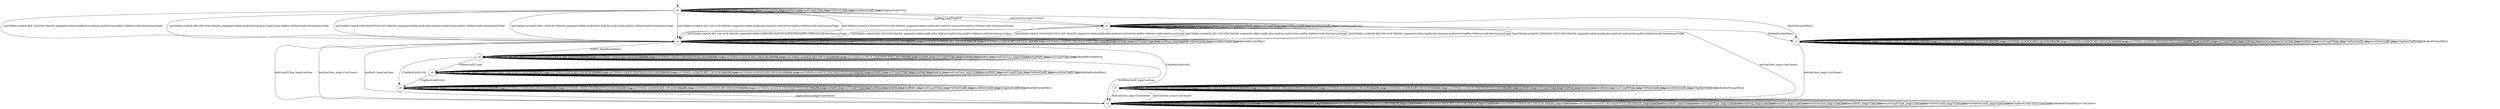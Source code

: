 digraph g {

s0 [shape="circle" label="s0"];
s1 [shape="circle" label="s1"];
s2 [shape="circle" label="s2"];
s3 [shape="circle" label="s3"];
s4 [shape="circle" label="s4"];
s5 [shape="circle" label="s5"];
s6 [shape="circle" label="s6"];
s7 [shape="circle" label="s7"];
s8 [shape="circle" label="s8"];
s0 -> s4 [label="initPing_long/PingACK "];
s0 -> s4 [label="initConClose_long/<ConAct> "];
s0 -> s1 [label="initCltHello-vldACK:AES-128-GCM-SHA256_long/initSvrHello,hndEncExt,hndCert,hndCertVer,hndFin,VldNewConID,NewSessionTicket "];
s0 -> s1 [label="initCltHello-vldACK:AES-256-GCM-SHA384_long/initSvrHello,hndEncExt,hndCert,hndCertVer,hndFin,VldNewConID,NewSessionTicket "];
s0 -> s1 [label="initCltHello-vldACK:CHACHA20-POLY1305-SHA256_long/initSvrHello,hndEncExt,hndCert,hndCertVer,hndFin,VldNewConID,NewSessionTicket "];
s0 -> s1 [label="initCltHello-invldACK:AES-128-GCM-SHA256_long/initSvrHello,hndEncExt,hndCert,hndCertVer,hndFin,VldNewConID,NewSessionTicket "];
s0 -> s1 [label="initCltHello-invldACK:AES-256-GCM-SHA384_long/initSvrHello,hndEncExt,hndCert,hndCertVer,hndFin,VldNewConID,NewSessionTicket "];
s0 -> s1 [label="initCltHello-invldACK:CHACHA20-POLY1305-SHA256_long/initSvrHello,hndEncExt,hndCert,hndCertVer,hndFin,VldNewConID,NewSessionTicket "];
s0 -> s0 [label="initNoFr_long/ "];
s0 -> s0 [label="initUnxpFrType_long/ "];
s0 -> s0 [label="hndPing_long/ "];
s0 -> s0 [label="hndFin_long/ "];
s0 -> s0 [label="hndConClose_long/ "];
s0 -> s0 [label="hndNoFr_long/ "];
s0 -> s0 [label="hndUnxpFrType_long/ "];
s0 -> s0 [label="VldNewConID_long/ "];
s0 -> s0 [label="InvldNewConID_long/ "];
s0 -> s0 [label="[ChgDestConID-Ori]/ "];
s0 -> s3 [label="[RmPadFrmInitPkts]/ "];
s1 -> s1 [label="initPing_long/ "];
s1 -> s1 [label="initConClose_long/<ConAct> "];
s1 -> s1 [label="initCltHello-vldACK:AES-128-GCM-SHA256_long/ "];
s1 -> s1 [label="initCltHello-vldACK:AES-256-GCM-SHA384_long/ "];
s1 -> s1 [label="initCltHello-vldACK:CHACHA20-POLY1305-SHA256_long/ "];
s1 -> s1 [label="initCltHello-invldACK:AES-128-GCM-SHA256_long/ "];
s1 -> s1 [label="initCltHello-invldACK:AES-256-GCM-SHA384_long/ "];
s1 -> s1 [label="initCltHello-invldACK:CHACHA20-POLY1305-SHA256_long/ "];
s1 -> s1 [label="initNoFr_long/ "];
s1 -> s1 [label="initUnxpFrType_long/ "];
s1 -> s1 [label="hndPing_long/PingACK "];
s1 -> s5 [label="hndFin_long/HndshkDone "];
s1 -> s2 [label="hndConClose_long/<ConClosed> "];
s1 -> s2 [label="hndNoFr_long/ConClose "];
s1 -> s2 [label="hndUnxpFrType_long/ConClose "];
s1 -> s1 [label="VldNewConID_long/ "];
s1 -> s1 [label="InvldNewConID_long/ "];
s1 -> s7 [label="[ChgDestConID-Ori]/ "];
s1 -> s1 [label="[RmPadFrmInitPkts]/ "];
s2 -> s2 [label="initPing_long/<ConClosed> "];
s2 -> s2 [label="initConClose_long/<ConClosed> "];
s2 -> s2 [label="initCltHello-vldACK:AES-128-GCM-SHA256_long/<ConClosed> "];
s2 -> s2 [label="initCltHello-vldACK:AES-256-GCM-SHA384_long/<ConClosed> "];
s2 -> s2 [label="initCltHello-vldACK:CHACHA20-POLY1305-SHA256_long/<ConClosed> "];
s2 -> s2 [label="initCltHello-invldACK:AES-128-GCM-SHA256_long/<ConClosed> "];
s2 -> s2 [label="initCltHello-invldACK:AES-256-GCM-SHA384_long/<ConClosed> "];
s2 -> s2 [label="initCltHello-invldACK:CHACHA20-POLY1305-SHA256_long/<ConClosed> "];
s2 -> s2 [label="initNoFr_long/<ConClosed> "];
s2 -> s2 [label="initUnxpFrType_long/<ConClosed> "];
s2 -> s2 [label="hndPing_long/<ConClosed> "];
s2 -> s2 [label="hndFin_long/<ConClosed> "];
s2 -> s2 [label="hndConClose_long/<ConClosed> "];
s2 -> s2 [label="hndNoFr_long/<ConClosed> "];
s2 -> s2 [label="hndUnxpFrType_long/<ConClosed> "];
s2 -> s2 [label="VldNewConID_long/<ConClosed> "];
s2 -> s2 [label="InvldNewConID_long/<ConClosed> "];
s2 -> s2 [label="[ChgDestConID-Ori]/<ConClosed> "];
s2 -> s2 [label="[RmPadFrmInitPkts]/<ConClosed> "];
s3 -> s3 [label="initPing_long/ "];
s3 -> s2 [label="initConClose_long/<ConClosed> "];
s3 -> s3 [label="initCltHello-vldACK:AES-128-GCM-SHA256_long/ "];
s3 -> s3 [label="initCltHello-vldACK:AES-256-GCM-SHA384_long/ "];
s3 -> s3 [label="initCltHello-vldACK:CHACHA20-POLY1305-SHA256_long/ "];
s3 -> s3 [label="initCltHello-invldACK:AES-128-GCM-SHA256_long/ "];
s3 -> s3 [label="initCltHello-invldACK:AES-256-GCM-SHA384_long/ "];
s3 -> s3 [label="initCltHello-invldACK:CHACHA20-POLY1305-SHA256_long/ "];
s3 -> s3 [label="initNoFr_long/ "];
s3 -> s3 [label="initUnxpFrType_long/ "];
s3 -> s3 [label="hndPing_long/ "];
s3 -> s3 [label="hndFin_long/ "];
s3 -> s3 [label="hndConClose_long/ "];
s3 -> s3 [label="hndNoFr_long/ "];
s3 -> s3 [label="hndUnxpFrType_long/ "];
s3 -> s3 [label="VldNewConID_long/ "];
s3 -> s3 [label="InvldNewConID_long/ "];
s3 -> s3 [label="[ChgDestConID-Ori]/ "];
s3 -> s3 [label="[RmPadFrmInitPkts]/ "];
s4 -> s4 [label="initPing_long/PingACK "];
s4 -> s2 [label="initConClose_long/<ConClosed> "];
s4 -> s1 [label="initCltHello-vldACK:AES-128-GCM-SHA256_long/initSvrHello,hndEncExt,hndCert,hndCertVer,hndFin,VldNewConID,NewSessionTicket "];
s4 -> s1 [label="initCltHello-vldACK:AES-256-GCM-SHA384_long/initSvrHello,hndEncExt,hndCert,hndCertVer,hndFin,VldNewConID,NewSessionTicket "];
s4 -> s1 [label="initCltHello-vldACK:CHACHA20-POLY1305-SHA256_long/initSvrHello,hndEncExt,hndCert,hndCertVer,hndFin,VldNewConID,NewSessionTicket "];
s4 -> s1 [label="initCltHello-invldACK:AES-128-GCM-SHA256_long/initSvrHello,hndEncExt,hndCert,hndCertVer,hndFin,VldNewConID,NewSessionTicket "];
s4 -> s1 [label="initCltHello-invldACK:AES-256-GCM-SHA384_long/initSvrHello,hndEncExt,hndCert,hndCertVer,hndFin,VldNewConID,NewSessionTicket "];
s4 -> s1 [label="initCltHello-invldACK:CHACHA20-POLY1305-SHA256_long/initSvrHello,hndEncExt,hndCert,hndCertVer,hndFin,VldNewConID,NewSessionTicket "];
s4 -> s4 [label="initNoFr_long/ "];
s4 -> s4 [label="initUnxpFrType_long/ "];
s4 -> s4 [label="hndPing_long/ "];
s4 -> s4 [label="hndFin_long/ "];
s4 -> s4 [label="hndConClose_long/ "];
s4 -> s4 [label="hndNoFr_long/ "];
s4 -> s4 [label="hndUnxpFrType_long/ "];
s4 -> s4 [label="VldNewConID_long/ "];
s4 -> s4 [label="InvldNewConID_long/ "];
s4 -> s4 [label="[ChgDestConID-Ori]/ "];
s4 -> s3 [label="[RmPadFrmInitPkts]/ "];
s5 -> s5 [label="initPing_long/ "];
s5 -> s5 [label="initConClose_long/<ConAct> "];
s5 -> s5 [label="initCltHello-vldACK:AES-128-GCM-SHA256_long/ "];
s5 -> s5 [label="initCltHello-vldACK:AES-256-GCM-SHA384_long/ "];
s5 -> s5 [label="initCltHello-vldACK:CHACHA20-POLY1305-SHA256_long/ "];
s5 -> s5 [label="initCltHello-invldACK:AES-128-GCM-SHA256_long/ "];
s5 -> s5 [label="initCltHello-invldACK:AES-256-GCM-SHA384_long/ "];
s5 -> s5 [label="initCltHello-invldACK:CHACHA20-POLY1305-SHA256_long/ "];
s5 -> s5 [label="initNoFr_long/ "];
s5 -> s5 [label="initUnxpFrType_long/ "];
s5 -> s5 [label="hndPing_long/ "];
s5 -> s5 [label="hndFin_long/ "];
s5 -> s5 [label="hndConClose_long/<ConAct> "];
s5 -> s5 [label="hndNoFr_long/ "];
s5 -> s5 [label="hndUnxpFrType_long/ "];
s5 -> s8 [label="VldNewConID_long/ "];
s5 -> s2 [label="InvldNewConID_long/ConClose "];
s5 -> s6 [label="[ChgDestConID-Ori]/ "];
s5 -> s5 [label="[RmPadFrmInitPkts]/ "];
s6 -> s6 [label="initPing_long/ "];
s6 -> s6 [label="initConClose_long/ "];
s6 -> s6 [label="initCltHello-vldACK:AES-128-GCM-SHA256_long/ "];
s6 -> s6 [label="initCltHello-vldACK:AES-256-GCM-SHA384_long/ "];
s6 -> s6 [label="initCltHello-vldACK:CHACHA20-POLY1305-SHA256_long/ "];
s6 -> s6 [label="initCltHello-invldACK:AES-128-GCM-SHA256_long/ "];
s6 -> s6 [label="initCltHello-invldACK:AES-256-GCM-SHA384_long/ "];
s6 -> s6 [label="initCltHello-invldACK:CHACHA20-POLY1305-SHA256_long/ "];
s6 -> s6 [label="initNoFr_long/ "];
s6 -> s6 [label="initUnxpFrType_long/ "];
s6 -> s6 [label="hndPing_long/ "];
s6 -> s6 [label="hndFin_long/ "];
s6 -> s2 [label="hndConClose_long/<ConClosed> "];
s6 -> s6 [label="hndNoFr_long/ "];
s6 -> s6 [label="hndUnxpFrType_long/ "];
s6 -> s6 [label="VldNewConID_long/ "];
s6 -> s6 [label="InvldNewConID_long/ "];
s6 -> s6 [label="[ChgDestConID-Ori]/ "];
s6 -> s6 [label="[RmPadFrmInitPkts]/ "];
s7 -> s7 [label="initPing_long/ "];
s7 -> s2 [label="initConClose_long/<ConClosed> "];
s7 -> s7 [label="initCltHello-vldACK:AES-128-GCM-SHA256_long/ "];
s7 -> s7 [label="initCltHello-vldACK:AES-256-GCM-SHA384_long/ "];
s7 -> s7 [label="initCltHello-vldACK:CHACHA20-POLY1305-SHA256_long/ "];
s7 -> s7 [label="initCltHello-invldACK:AES-128-GCM-SHA256_long/ "];
s7 -> s7 [label="initCltHello-invldACK:AES-256-GCM-SHA384_long/ "];
s7 -> s7 [label="initCltHello-invldACK:CHACHA20-POLY1305-SHA256_long/ "];
s7 -> s7 [label="initNoFr_long/ "];
s7 -> s7 [label="initUnxpFrType_long/ "];
s7 -> s7 [label="hndPing_long/ "];
s7 -> s7 [label="hndFin_long/ "];
s7 -> s2 [label="hndConClose_long/<ConClosed> "];
s7 -> s7 [label="hndNoFr_long/ "];
s7 -> s7 [label="hndUnxpFrType_long/ "];
s7 -> s7 [label="VldNewConID_long/ "];
s7 -> s7 [label="InvldNewConID_long/ "];
s7 -> s7 [label="[ChgDestConID-Ori]/ "];
s7 -> s7 [label="[RmPadFrmInitPkts]/ "];
s8 -> s8 [label="initPing_long/ "];
s8 -> s8 [label="initConClose_long/<ConAct> "];
s8 -> s8 [label="initCltHello-vldACK:AES-128-GCM-SHA256_long/ "];
s8 -> s8 [label="initCltHello-vldACK:AES-256-GCM-SHA384_long/ "];
s8 -> s8 [label="initCltHello-vldACK:CHACHA20-POLY1305-SHA256_long/ "];
s8 -> s8 [label="initCltHello-invldACK:AES-128-GCM-SHA256_long/ "];
s8 -> s8 [label="initCltHello-invldACK:AES-256-GCM-SHA384_long/ "];
s8 -> s8 [label="initCltHello-invldACK:CHACHA20-POLY1305-SHA256_long/ "];
s8 -> s8 [label="initNoFr_long/ "];
s8 -> s8 [label="initUnxpFrType_long/ "];
s8 -> s8 [label="hndPing_long/ "];
s8 -> s8 [label="hndFin_long/ "];
s8 -> s8 [label="hndConClose_long/<ConAct> "];
s8 -> s8 [label="hndNoFr_long/ "];
s8 -> s8 [label="hndUnxpFrType_long/ "];
s8 -> s8 [label="VldNewConID_long/ "];
s8 -> s8 [label="InvldNewConID_long/ "];
s8 -> s6 [label="[ChgDestConID-Ori]/ "];
s8 -> s8 [label="[RmPadFrmInitPkts]/ "];

__start0 [label="" shape="none" width="0" height="0"];
__start0 -> s0;

}
